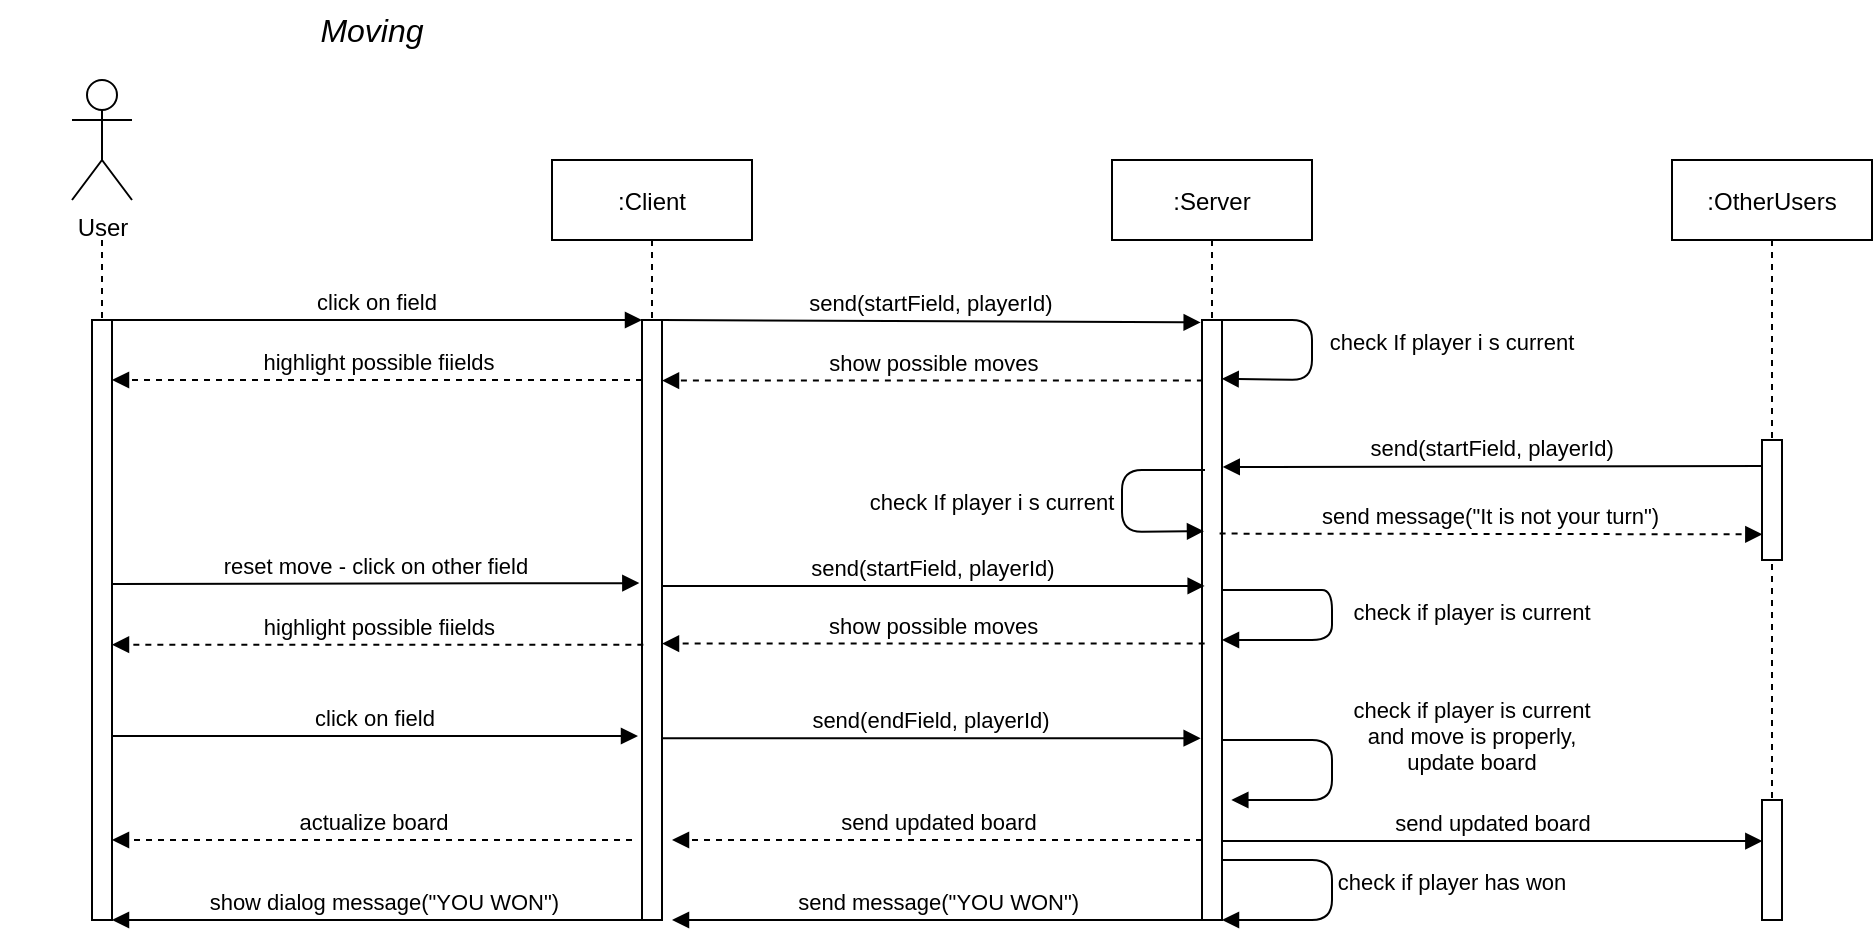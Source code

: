 <mxfile version="16.2.4" type="device"><diagram id="kgpKYQtTHZ0yAKxKKP6v" name="Page-1"><mxGraphModel dx="1221" dy="644" grid="1" gridSize="10" guides="1" tooltips="1" connect="1" arrows="1" fold="1" page="1" pageScale="1" pageWidth="1100" pageHeight="850" math="0" shadow="0"><root><mxCell id="0"/><mxCell id="1" parent="0"/><mxCell id="3nuBFxr9cyL0pnOWT2aG-1" value="" style="shape=umlLifeline;perimeter=lifelinePerimeter;container=1;collapsible=0;recursiveResize=0;rounded=0;shadow=0;strokeWidth=1;size=0;" parent="1" vertex="1"><mxGeometry x="75" y="120" width="100" height="340" as="geometry"/></mxCell><mxCell id="3nuBFxr9cyL0pnOWT2aG-2" value="" style="points=[];perimeter=orthogonalPerimeter;rounded=0;shadow=0;strokeWidth=1;" parent="3nuBFxr9cyL0pnOWT2aG-1" vertex="1"><mxGeometry x="45" y="40" width="10" height="300" as="geometry"/></mxCell><mxCell id="hQbKypYIAC8sUHJdhHIy-38" value="show dialog message(&quot;YOU WON&quot;)" style="verticalAlign=bottom;endArrow=block;shadow=0;strokeWidth=1;" edge="1" parent="3nuBFxr9cyL0pnOWT2aG-1"><mxGeometry x="-0.017" relative="1" as="geometry"><mxPoint x="322.67" y="340.0" as="sourcePoint"/><mxPoint x="55" y="340" as="targetPoint"/><mxPoint as="offset"/></mxGeometry></mxCell><mxCell id="3nuBFxr9cyL0pnOWT2aG-5" value=":Client" style="shape=umlLifeline;perimeter=lifelinePerimeter;container=1;collapsible=0;recursiveResize=0;rounded=0;shadow=0;strokeWidth=1;" parent="1" vertex="1"><mxGeometry x="350" y="80" width="100" height="380" as="geometry"/></mxCell><mxCell id="3nuBFxr9cyL0pnOWT2aG-6" value="" style="points=[];perimeter=orthogonalPerimeter;rounded=0;shadow=0;strokeWidth=1;" parent="3nuBFxr9cyL0pnOWT2aG-5" vertex="1"><mxGeometry x="45" y="80" width="10" height="300" as="geometry"/></mxCell><mxCell id="hQbKypYIAC8sUHJdhHIy-17" value="send(startField, playerId)" style="verticalAlign=bottom;endArrow=block;shadow=0;strokeWidth=1;entryX=-0.066;entryY=0.004;entryDx=0;entryDy=0;entryPerimeter=0;" edge="1" parent="3nuBFxr9cyL0pnOWT2aG-5" target="hQbKypYIAC8sUHJdhHIy-2"><mxGeometry relative="1" as="geometry"><mxPoint x="55" y="80" as="sourcePoint"/><mxPoint x="330" y="80" as="targetPoint"/></mxGeometry></mxCell><mxCell id="hQbKypYIAC8sUHJdhHIy-20" value="highlight possible fiields" style="verticalAlign=bottom;endArrow=block;shadow=0;strokeWidth=1;exitX=-0.06;exitY=0.155;exitDx=0;exitDy=0;exitPerimeter=0;dashed=1;" edge="1" parent="3nuBFxr9cyL0pnOWT2aG-5"><mxGeometry x="-0.006" relative="1" as="geometry"><mxPoint x="45.0" y="110" as="sourcePoint"/><mxPoint x="-220" y="110" as="targetPoint"/><mxPoint as="offset"/></mxGeometry></mxCell><mxCell id="3nuBFxr9cyL0pnOWT2aG-8" value="click on field" style="verticalAlign=bottom;endArrow=block;entryX=0;entryY=0;shadow=0;strokeWidth=1;" parent="1" source="3nuBFxr9cyL0pnOWT2aG-2" target="3nuBFxr9cyL0pnOWT2aG-6" edge="1"><mxGeometry relative="1" as="geometry"><mxPoint x="275" y="160" as="sourcePoint"/></mxGeometry></mxCell><mxCell id="hQbKypYIAC8sUHJdhHIy-1" value=":Server" style="shape=umlLifeline;perimeter=lifelinePerimeter;container=1;collapsible=0;recursiveResize=0;rounded=0;shadow=0;strokeWidth=1;" vertex="1" parent="1"><mxGeometry x="630" y="80" width="100" height="380" as="geometry"/></mxCell><mxCell id="hQbKypYIAC8sUHJdhHIy-2" value="" style="points=[];perimeter=orthogonalPerimeter;rounded=0;shadow=0;strokeWidth=1;" vertex="1" parent="hQbKypYIAC8sUHJdhHIy-1"><mxGeometry x="45" y="80" width="10" height="300" as="geometry"/></mxCell><mxCell id="hQbKypYIAC8sUHJdhHIy-18" value="check If player i s current" style="verticalAlign=bottom;endArrow=block;shadow=0;strokeWidth=1;entryX=0.983;entryY=0.098;entryDx=0;entryDy=0;entryPerimeter=0;" edge="1" parent="hQbKypYIAC8sUHJdhHIy-1" target="hQbKypYIAC8sUHJdhHIy-2"><mxGeometry x="0.152" y="70" relative="1" as="geometry"><mxPoint x="45" y="80" as="sourcePoint"/><mxPoint x="60" y="110" as="targetPoint"/><Array as="points"><mxPoint x="100" y="80"/><mxPoint x="100" y="110"/></Array><mxPoint as="offset"/></mxGeometry></mxCell><mxCell id="hQbKypYIAC8sUHJdhHIy-26" value="check if player is current" style="verticalAlign=bottom;endArrow=block;shadow=0;strokeWidth=1;" edge="1" parent="hQbKypYIAC8sUHJdhHIy-1" target="hQbKypYIAC8sUHJdhHIy-2"><mxGeometry x="0.108" y="70" relative="1" as="geometry"><mxPoint x="55" y="215" as="sourcePoint"/><mxPoint x="59.667" y="245" as="targetPoint"/><Array as="points"><mxPoint x="90" y="215"/><mxPoint x="110" y="215"/><mxPoint x="110" y="240"/></Array><mxPoint as="offset"/></mxGeometry></mxCell><mxCell id="hQbKypYIAC8sUHJdhHIy-32" value="check if player is current&#10;and move is properly,&#10;update board" style="verticalAlign=bottom;endArrow=block;shadow=0;strokeWidth=1;" edge="1" parent="hQbKypYIAC8sUHJdhHIy-1"><mxGeometry x="0.108" y="70" relative="1" as="geometry"><mxPoint x="55" y="290" as="sourcePoint"/><mxPoint x="59.667" y="320" as="targetPoint"/><Array as="points"><mxPoint x="110" y="290"/><mxPoint x="110" y="320"/></Array><mxPoint as="offset"/></mxGeometry></mxCell><mxCell id="hQbKypYIAC8sUHJdhHIy-36" value="check if player has won" style="verticalAlign=bottom;endArrow=block;shadow=0;strokeWidth=1;" edge="1" parent="hQbKypYIAC8sUHJdhHIy-1" target="hQbKypYIAC8sUHJdhHIy-2"><mxGeometry x="0.071" y="60" relative="1" as="geometry"><mxPoint x="55" y="350" as="sourcePoint"/><mxPoint x="59.667" y="380" as="targetPoint"/><Array as="points"><mxPoint x="110" y="350"/><mxPoint x="110" y="380"/></Array><mxPoint as="offset"/></mxGeometry></mxCell><mxCell id="hQbKypYIAC8sUHJdhHIy-40" value="check If player i s current" style="verticalAlign=bottom;endArrow=block;shadow=0;strokeWidth=1;exitX=0.149;exitY=0.25;exitDx=0;exitDy=0;exitPerimeter=0;entryX=0.1;entryY=0.352;entryDx=0;entryDy=0;entryPerimeter=0;" edge="1" parent="hQbKypYIAC8sUHJdhHIy-1" source="hQbKypYIAC8sUHJdhHIy-2" target="hQbKypYIAC8sUHJdhHIy-2"><mxGeometry x="0.172" y="-65" relative="1" as="geometry"><mxPoint x="50" y="150" as="sourcePoint"/><mxPoint x="46" y="180" as="targetPoint"/><Array as="points"><mxPoint x="5" y="155"/><mxPoint x="5" y="186"/></Array><mxPoint as="offset"/></mxGeometry></mxCell><mxCell id="hQbKypYIAC8sUHJdhHIy-3" value=":OtherUsers" style="shape=umlLifeline;perimeter=lifelinePerimeter;container=1;collapsible=0;recursiveResize=0;rounded=0;shadow=0;strokeWidth=1;" vertex="1" parent="1"><mxGeometry x="910" y="80" width="100" height="380" as="geometry"/></mxCell><mxCell id="hQbKypYIAC8sUHJdhHIy-4" value="" style="points=[];perimeter=orthogonalPerimeter;rounded=0;shadow=0;strokeWidth=1;" vertex="1" parent="hQbKypYIAC8sUHJdhHIy-3"><mxGeometry x="45" y="140" width="10" height="60" as="geometry"/></mxCell><mxCell id="hQbKypYIAC8sUHJdhHIy-42" value="" style="points=[];perimeter=orthogonalPerimeter;rounded=0;shadow=0;strokeWidth=1;" vertex="1" parent="hQbKypYIAC8sUHJdhHIy-3"><mxGeometry x="45" y="320" width="10" height="60" as="geometry"/></mxCell><mxCell id="hQbKypYIAC8sUHJdhHIy-5" value="User" style="shape=umlActor;verticalLabelPosition=bottom;verticalAlign=top;html=1;outlineConnect=0;" vertex="1" parent="1"><mxGeometry x="110" y="40" width="30" height="60" as="geometry"/></mxCell><mxCell id="hQbKypYIAC8sUHJdhHIy-16" value="&lt;font style=&quot;font-size: 16px&quot;&gt;&lt;i&gt;Moving&lt;/i&gt;&lt;/font&gt;" style="text;html=1;strokeColor=none;fillColor=none;align=center;verticalAlign=middle;whiteSpace=wrap;rounded=0;" vertex="1" parent="1"><mxGeometry x="230" width="60" height="30" as="geometry"/></mxCell><mxCell id="hQbKypYIAC8sUHJdhHIy-19" value="show possible moves" style="verticalAlign=bottom;endArrow=block;shadow=0;strokeWidth=1;dashed=1;exitX=0.045;exitY=0.101;exitDx=0;exitDy=0;exitPerimeter=0;" edge="1" parent="1" source="hQbKypYIAC8sUHJdhHIy-2" target="3nuBFxr9cyL0pnOWT2aG-6"><mxGeometry x="-0.006" relative="1" as="geometry"><mxPoint x="670" y="190" as="sourcePoint"/><mxPoint x="410" y="192" as="targetPoint"/><mxPoint as="offset"/></mxGeometry></mxCell><mxCell id="hQbKypYIAC8sUHJdhHIy-22" value="send(startField, playerId)" style="verticalAlign=bottom;endArrow=block;shadow=0;strokeWidth=1;entryX=0.133;entryY=0.332;entryDx=0;entryDy=0;entryPerimeter=0;" edge="1" parent="1"><mxGeometry relative="1" as="geometry"><mxPoint x="405" y="292.96" as="sourcePoint"/><mxPoint x="676.33" y="292.96" as="targetPoint"/></mxGeometry></mxCell><mxCell id="hQbKypYIAC8sUHJdhHIy-28" value="show possible moves" style="verticalAlign=bottom;endArrow=block;shadow=0;strokeWidth=1;exitX=0.133;exitY=0.435;exitDx=0;exitDy=0;exitPerimeter=0;dashed=1;" edge="1" parent="1"><mxGeometry x="-0.002" relative="1" as="geometry"><mxPoint x="676.33" y="321.8" as="sourcePoint"/><mxPoint x="405" y="321.8" as="targetPoint"/><mxPoint as="offset"/></mxGeometry></mxCell><mxCell id="hQbKypYIAC8sUHJdhHIy-29" value="highlight possible fiields" style="verticalAlign=bottom;endArrow=block;shadow=0;strokeWidth=1;exitX=0.067;exitY=0.437;exitDx=0;exitDy=0;exitPerimeter=0;dashed=1;" edge="1" parent="1"><mxGeometry x="-0.006" relative="1" as="geometry"><mxPoint x="395.67" y="322.36" as="sourcePoint"/><mxPoint x="130" y="322.36" as="targetPoint"/><mxPoint as="offset"/></mxGeometry></mxCell><mxCell id="hQbKypYIAC8sUHJdhHIy-31" value="send(endField, playerId)" style="verticalAlign=bottom;endArrow=block;shadow=0;strokeWidth=1;entryX=-0.067;entryY=0.604;entryDx=0;entryDy=0;entryPerimeter=0;" edge="1" parent="1" source="3nuBFxr9cyL0pnOWT2aG-6"><mxGeometry relative="1" as="geometry"><mxPoint x="410" y="369" as="sourcePoint"/><mxPoint x="674.33" y="369.12" as="targetPoint"/></mxGeometry></mxCell><mxCell id="hQbKypYIAC8sUHJdhHIy-34" value="send updated board" style="verticalAlign=bottom;endArrow=block;shadow=0;strokeWidth=1;entryX=0.017;entryY=0.342;entryDx=0;entryDy=0;entryPerimeter=0;" edge="1" parent="1" source="hQbKypYIAC8sUHJdhHIy-2" target="hQbKypYIAC8sUHJdhHIy-42"><mxGeometry x="0.002" relative="1" as="geometry"><mxPoint x="690" y="421" as="sourcePoint"/><mxPoint x="950" y="420" as="targetPoint"/><mxPoint as="offset"/></mxGeometry></mxCell><mxCell id="hQbKypYIAC8sUHJdhHIy-33" value="send updated board" style="verticalAlign=bottom;endArrow=block;shadow=0;strokeWidth=1;dashed=1;" edge="1" parent="1"><mxGeometry x="-0.006" relative="1" as="geometry"><mxPoint x="675" y="420" as="sourcePoint"/><mxPoint x="410" y="420" as="targetPoint"/><mxPoint as="offset"/></mxGeometry></mxCell><mxCell id="hQbKypYIAC8sUHJdhHIy-30" value="click on field" style="verticalAlign=bottom;endArrow=block;shadow=0;strokeWidth=1;" edge="1" parent="1"><mxGeometry relative="1" as="geometry"><mxPoint x="130" y="368" as="sourcePoint"/><mxPoint x="393" y="368" as="targetPoint"/></mxGeometry></mxCell><mxCell id="hQbKypYIAC8sUHJdhHIy-21" value="reset move - click on other field" style="verticalAlign=bottom;endArrow=block;entryX=-0.133;entryY=0.327;shadow=0;strokeWidth=1;entryDx=0;entryDy=0;entryPerimeter=0;" edge="1" parent="1"><mxGeometry relative="1" as="geometry"><mxPoint x="130" y="292" as="sourcePoint"/><mxPoint x="393.67" y="291.56" as="targetPoint"/></mxGeometry></mxCell><mxCell id="hQbKypYIAC8sUHJdhHIy-35" value="actualize board" style="verticalAlign=bottom;endArrow=block;shadow=0;strokeWidth=1;dashed=1;" edge="1" parent="1"><mxGeometry x="-0.006" relative="1" as="geometry"><mxPoint x="390" y="420" as="sourcePoint"/><mxPoint x="130" y="420" as="targetPoint"/><mxPoint as="offset"/></mxGeometry></mxCell><mxCell id="hQbKypYIAC8sUHJdhHIy-37" value="send message(&quot;YOU WON&quot;)" style="verticalAlign=bottom;endArrow=block;shadow=0;strokeWidth=1;" edge="1" parent="1"><mxGeometry x="-0.006" relative="1" as="geometry"><mxPoint x="675.33" y="460" as="sourcePoint"/><mxPoint x="410" y="460" as="targetPoint"/><mxPoint as="offset"/></mxGeometry></mxCell><mxCell id="hQbKypYIAC8sUHJdhHIy-39" value="send(startField, playerId)" style="verticalAlign=bottom;endArrow=block;shadow=0;strokeWidth=1;entryX=1.038;entryY=0.245;entryDx=0;entryDy=0;entryPerimeter=0;exitX=-0.038;exitY=0.216;exitDx=0;exitDy=0;exitPerimeter=0;" edge="1" parent="1" source="hQbKypYIAC8sUHJdhHIy-4" target="hQbKypYIAC8sUHJdhHIy-2"><mxGeometry relative="1" as="geometry"><mxPoint x="950" y="234" as="sourcePoint"/><mxPoint x="690" y="233" as="targetPoint"/></mxGeometry></mxCell><mxCell id="hQbKypYIAC8sUHJdhHIy-41" value="send message(&quot;It is not your turn&quot;)" style="verticalAlign=bottom;endArrow=block;shadow=0;strokeWidth=1;exitX=0.88;exitY=0.356;exitDx=0;exitDy=0;exitPerimeter=0;dashed=1;entryX=0.017;entryY=0.786;entryDx=0;entryDy=0;entryPerimeter=0;" edge="1" parent="1" source="hQbKypYIAC8sUHJdhHIy-2" target="hQbKypYIAC8sUHJdhHIy-4"><mxGeometry relative="1" as="geometry"><mxPoint x="969" y="235.08" as="sourcePoint"/><mxPoint x="950" y="267" as="targetPoint"/></mxGeometry></mxCell></root></mxGraphModel></diagram></mxfile>
